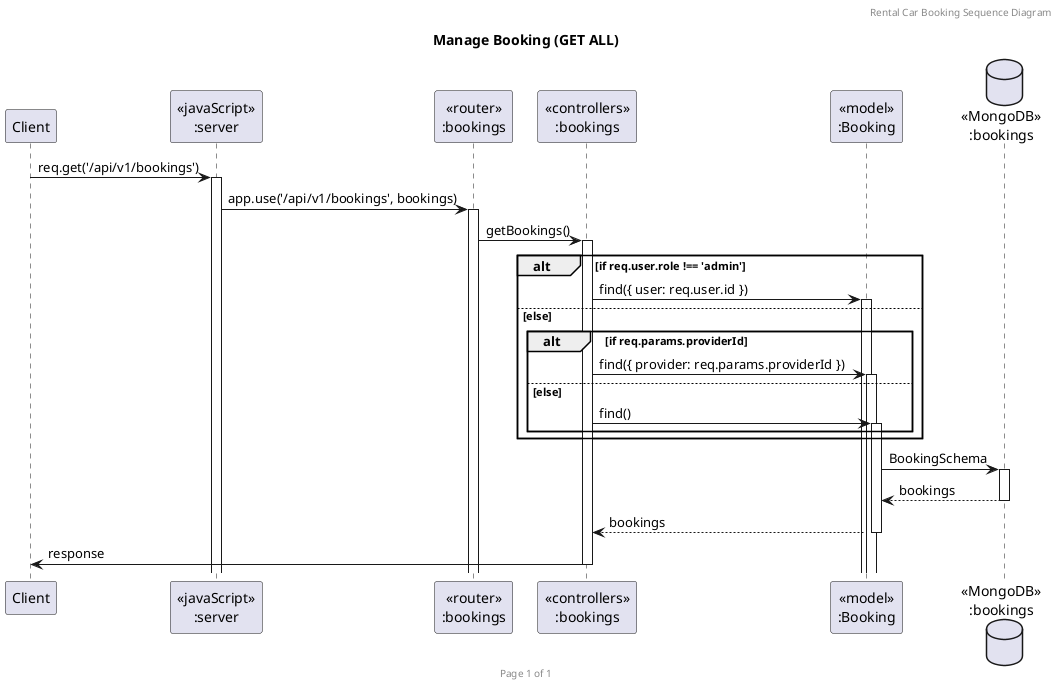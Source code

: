 @startuml Manage Booking (GET ALL)

header Rental Car Booking Sequence Diagram
footer Page %page% of %lastpage%
title "Manage Booking (GET ALL)"

participant "Client" as client
participant "<<javaScript>>\n:server" as server
participant "<<router>>\n:bookings" as routerBookings
participant "<<controllers>>\n:bookings" as controllersBookings
participant "<<model>>\n:Booking" as modelBooking
database "<<MongoDB>>\n:bookings" as BookingsDatabase

client->server ++:req.get('/api/v1/bookings')
server->routerBookings ++:app.use('/api/v1/bookings', bookings)
routerBookings -> controllersBookings ++:getBookings()
alt if req.user.role !== 'admin'
    controllersBookings->modelBooking ++:find({ user: req.user.id })
else else
    alt if req.params.providerId
        controllersBookings->modelBooking ++:find({ provider: req.params.providerId })
    else else
        controllersBookings->modelBooking ++:find()
    end
end
modelBooking ->BookingsDatabase ++: BookingSchema
BookingsDatabase --> modelBooking --: bookings
controllersBookings <-- modelBooking --:bookings
controllersBookings->client --:response

@enduml